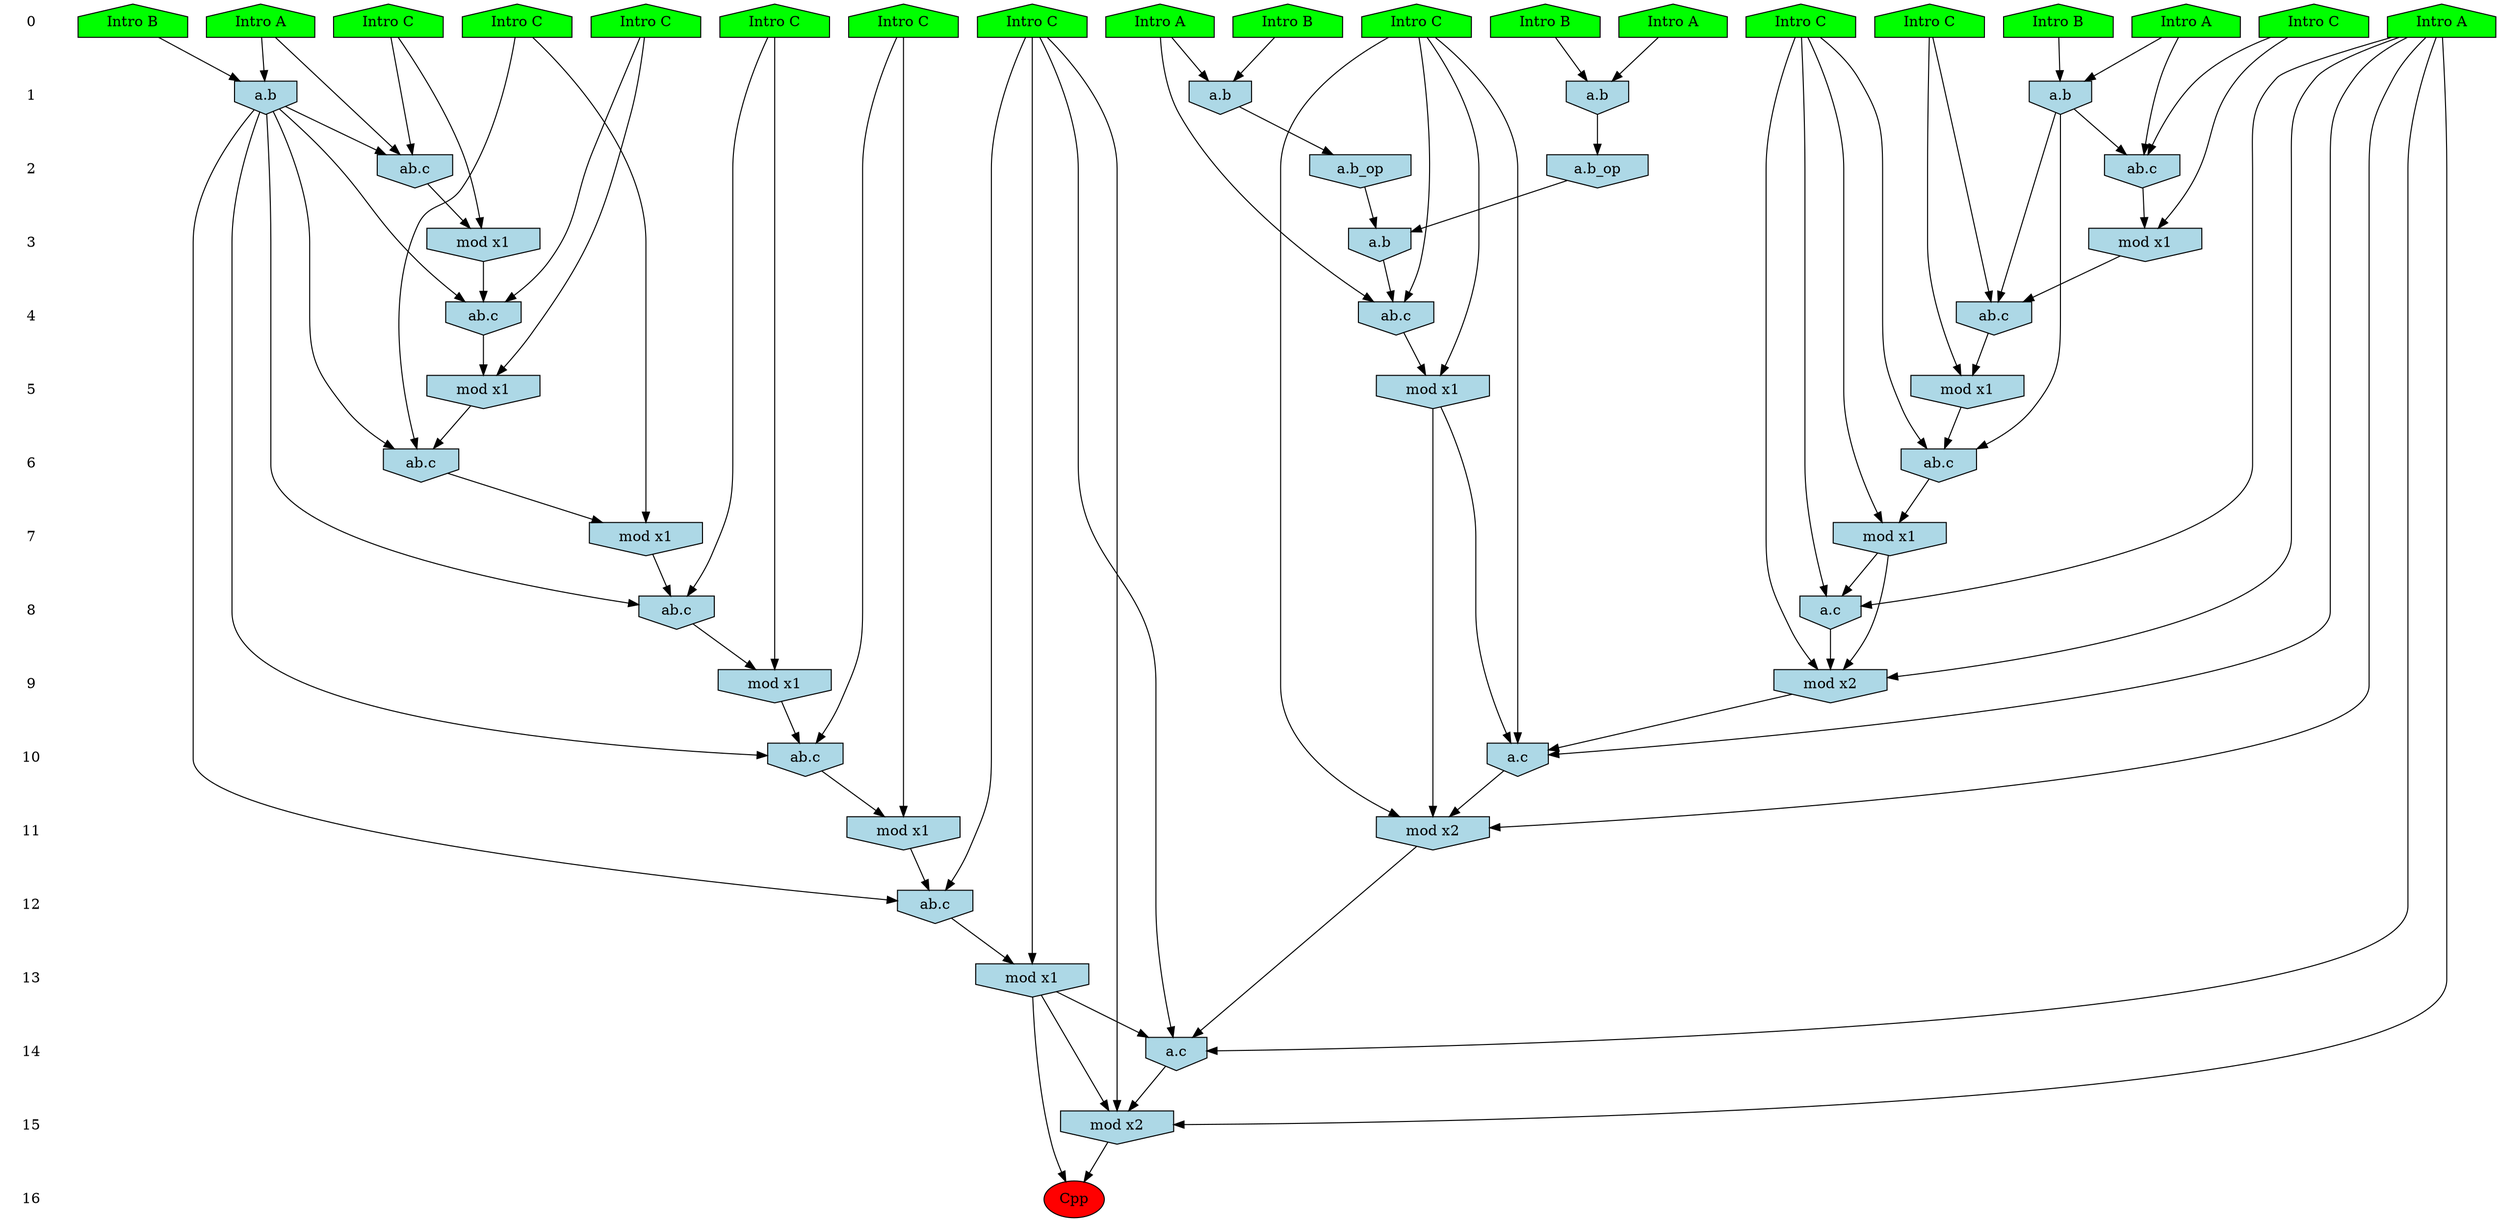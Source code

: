 /* Compression of 1 causal flows obtained in average at 1.699003E+01 t.u */
/* Compressed causal flows were: [2950] */
digraph G{
 ranksep=.5 ; 
{ rank = same ; "0" [shape=plaintext] ; node_1 [label ="Intro A", shape=house, style=filled, fillcolor=green] ;
node_2 [label ="Intro A", shape=house, style=filled, fillcolor=green] ;
node_3 [label ="Intro A", shape=house, style=filled, fillcolor=green] ;
node_4 [label ="Intro A", shape=house, style=filled, fillcolor=green] ;
node_5 [label ="Intro B", shape=house, style=filled, fillcolor=green] ;
node_6 [label ="Intro B", shape=house, style=filled, fillcolor=green] ;
node_7 [label ="Intro B", shape=house, style=filled, fillcolor=green] ;
node_8 [label ="Intro A", shape=house, style=filled, fillcolor=green] ;
node_9 [label ="Intro B", shape=house, style=filled, fillcolor=green] ;
node_10 [label ="Intro C", shape=house, style=filled, fillcolor=green] ;
node_11 [label ="Intro C", shape=house, style=filled, fillcolor=green] ;
node_12 [label ="Intro C", shape=house, style=filled, fillcolor=green] ;
node_13 [label ="Intro C", shape=house, style=filled, fillcolor=green] ;
node_14 [label ="Intro C", shape=house, style=filled, fillcolor=green] ;
node_15 [label ="Intro C", shape=house, style=filled, fillcolor=green] ;
node_16 [label ="Intro C", shape=house, style=filled, fillcolor=green] ;
node_17 [label ="Intro C", shape=house, style=filled, fillcolor=green] ;
node_18 [label ="Intro C", shape=house, style=filled, fillcolor=green] ;
node_19 [label ="Intro C", shape=house, style=filled, fillcolor=green] ;
}
{ rank = same ; "1" [shape=plaintext] ; node_20 [label="a.b", shape=invhouse, style=filled, fillcolor = lightblue] ;
node_21 [label="a.b", shape=invhouse, style=filled, fillcolor = lightblue] ;
node_23 [label="a.b", shape=invhouse, style=filled, fillcolor = lightblue] ;
node_26 [label="a.b", shape=invhouse, style=filled, fillcolor = lightblue] ;
}
{ rank = same ; "2" [shape=plaintext] ; node_22 [label="ab.c", shape=invhouse, style=filled, fillcolor = lightblue] ;
node_27 [label="a.b_op", shape=invhouse, style=filled, fillcolor = lightblue] ;
node_29 [label="ab.c", shape=invhouse, style=filled, fillcolor = lightblue] ;
node_35 [label="a.b_op", shape=invhouse, style=filled, fillcolor = lightblue] ;
}
{ rank = same ; "3" [shape=plaintext] ; node_24 [label="mod x1", shape=invhouse, style=filled, fillcolor = lightblue] ;
node_30 [label="mod x1", shape=invhouse, style=filled, fillcolor = lightblue] ;
node_38 [label="a.b", shape=invhouse, style=filled, fillcolor = lightblue] ;
}
{ rank = same ; "4" [shape=plaintext] ; node_25 [label="ab.c", shape=invhouse, style=filled, fillcolor = lightblue] ;
node_32 [label="ab.c", shape=invhouse, style=filled, fillcolor = lightblue] ;
node_43 [label="ab.c", shape=invhouse, style=filled, fillcolor = lightblue] ;
}
{ rank = same ; "5" [shape=plaintext] ; node_28 [label="mod x1", shape=invhouse, style=filled, fillcolor = lightblue] ;
node_33 [label="mod x1", shape=invhouse, style=filled, fillcolor = lightblue] ;
node_48 [label="mod x1", shape=invhouse, style=filled, fillcolor = lightblue] ;
}
{ rank = same ; "6" [shape=plaintext] ; node_31 [label="ab.c", shape=invhouse, style=filled, fillcolor = lightblue] ;
node_36 [label="ab.c", shape=invhouse, style=filled, fillcolor = lightblue] ;
}
{ rank = same ; "7" [shape=plaintext] ; node_34 [label="mod x1", shape=invhouse, style=filled, fillcolor = lightblue] ;
node_37 [label="mod x1", shape=invhouse, style=filled, fillcolor = lightblue] ;
}
{ rank = same ; "8" [shape=plaintext] ; node_39 [label="a.c", shape=invhouse, style=filled, fillcolor = lightblue] ;
node_40 [label="ab.c", shape=invhouse, style=filled, fillcolor = lightblue] ;
}
{ rank = same ; "9" [shape=plaintext] ; node_41 [label="mod x2", shape=invhouse, style=filled, fillcolor = lightblue] ;
node_42 [label="mod x1", shape=invhouse, style=filled, fillcolor = lightblue] ;
}
{ rank = same ; "10" [shape=plaintext] ; node_44 [label="ab.c", shape=invhouse, style=filled, fillcolor = lightblue] ;
node_49 [label="a.c", shape=invhouse, style=filled, fillcolor = lightblue] ;
}
{ rank = same ; "11" [shape=plaintext] ; node_45 [label="mod x1", shape=invhouse, style=filled, fillcolor = lightblue] ;
node_50 [label="mod x2", shape=invhouse, style=filled, fillcolor = lightblue] ;
}
{ rank = same ; "12" [shape=plaintext] ; node_46 [label="ab.c", shape=invhouse, style=filled, fillcolor = lightblue] ;
}
{ rank = same ; "13" [shape=plaintext] ; node_47 [label="mod x1", shape=invhouse, style=filled, fillcolor = lightblue] ;
}
{ rank = same ; "14" [shape=plaintext] ; node_51 [label="a.c", shape=invhouse, style=filled, fillcolor = lightblue] ;
}
{ rank = same ; "15" [shape=plaintext] ; node_52 [label="mod x2", shape=invhouse, style=filled, fillcolor = lightblue] ;
}
{ rank = same ; "16" [shape=plaintext] ; node_53 [label ="Cpp", style=filled, fillcolor=red] ;
}
"0" -> "1" [style="invis"]; 
"1" -> "2" [style="invis"]; 
"2" -> "3" [style="invis"]; 
"3" -> "4" [style="invis"]; 
"4" -> "5" [style="invis"]; 
"5" -> "6" [style="invis"]; 
"6" -> "7" [style="invis"]; 
"7" -> "8" [style="invis"]; 
"8" -> "9" [style="invis"]; 
"9" -> "10" [style="invis"]; 
"10" -> "11" [style="invis"]; 
"11" -> "12" [style="invis"]; 
"12" -> "13" [style="invis"]; 
"13" -> "14" [style="invis"]; 
"14" -> "15" [style="invis"]; 
"15" -> "16" [style="invis"]; 
node_7 -> node_20
node_8 -> node_20
node_3 -> node_21
node_6 -> node_21
node_3 -> node_22
node_11 -> node_22
node_21 -> node_22
node_4 -> node_23
node_9 -> node_23
node_11 -> node_24
node_22 -> node_24
node_15 -> node_25
node_21 -> node_25
node_24 -> node_25
node_2 -> node_26
node_5 -> node_26
node_23 -> node_27
node_15 -> node_28
node_25 -> node_28
node_2 -> node_29
node_16 -> node_29
node_26 -> node_29
node_16 -> node_30
node_29 -> node_30
node_17 -> node_31
node_21 -> node_31
node_28 -> node_31
node_14 -> node_32
node_26 -> node_32
node_30 -> node_32
node_14 -> node_33
node_32 -> node_33
node_17 -> node_34
node_31 -> node_34
node_20 -> node_35
node_10 -> node_36
node_26 -> node_36
node_33 -> node_36
node_10 -> node_37
node_36 -> node_37
node_27 -> node_38
node_35 -> node_38
node_1 -> node_39
node_17 -> node_39
node_34 -> node_39
node_12 -> node_40
node_26 -> node_40
node_37 -> node_40
node_1 -> node_41
node_17 -> node_41
node_34 -> node_41
node_39 -> node_41
node_12 -> node_42
node_40 -> node_42
node_4 -> node_43
node_18 -> node_43
node_38 -> node_43
node_19 -> node_44
node_26 -> node_44
node_42 -> node_44
node_19 -> node_45
node_44 -> node_45
node_13 -> node_46
node_26 -> node_46
node_45 -> node_46
node_13 -> node_47
node_46 -> node_47
node_18 -> node_48
node_43 -> node_48
node_1 -> node_49
node_18 -> node_49
node_41 -> node_49
node_48 -> node_49
node_1 -> node_50
node_18 -> node_50
node_48 -> node_50
node_49 -> node_50
node_1 -> node_51
node_13 -> node_51
node_47 -> node_51
node_50 -> node_51
node_1 -> node_52
node_13 -> node_52
node_47 -> node_52
node_51 -> node_52
node_47 -> node_53
node_52 -> node_53
}
/*
 Dot generation time: 0.000209
*/